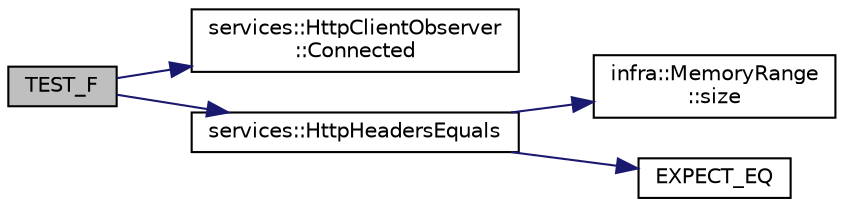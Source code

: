 digraph "TEST_F"
{
 // INTERACTIVE_SVG=YES
  edge [fontname="Helvetica",fontsize="10",labelfontname="Helvetica",labelfontsize="10"];
  node [fontname="Helvetica",fontsize="10",shape=record];
  rankdir="LR";
  Node0 [label="TEST_F",height=0.2,width=0.4,color="black", fillcolor="grey75", style="filled", fontcolor="black"];
  Node0 -> Node1 [color="midnightblue",fontsize="10",style="solid",fontname="Helvetica"];
  Node1 [label="services::HttpClientObserver\l::Connected",height=0.2,width=0.4,color="black", fillcolor="white", style="filled",URL="$d3/db1/classservices_1_1_http_client_observer.html#a99370610ac375f6da30954739ec22796"];
  Node0 -> Node2 [color="midnightblue",fontsize="10",style="solid",fontname="Helvetica"];
  Node2 [label="services::HttpHeadersEquals",height=0.2,width=0.4,color="black", fillcolor="white", style="filled",URL="$db/d91/namespaceservices.html#a7e75891aa3325ee4b9a63a824097c842"];
  Node2 -> Node3 [color="midnightblue",fontsize="10",style="solid",fontname="Helvetica"];
  Node3 [label="infra::MemoryRange\l::size",height=0.2,width=0.4,color="black", fillcolor="white", style="filled",URL="$d0/d6d/classinfra_1_1_memory_range.html#ae8fbbf531d3696b6a64ac13385acdc66"];
  Node2 -> Node4 [color="midnightblue",fontsize="10",style="solid",fontname="Helvetica"];
  Node4 [label="EXPECT_EQ",height=0.2,width=0.4,color="black", fillcolor="white", style="filled",URL="$d6/def/_test_json_8cpp.html#a82745227e2f0a8edbb4ae630d88a8e86"];
}
